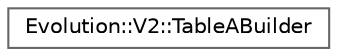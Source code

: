 digraph "Graphical Class Hierarchy"
{
 // LATEX_PDF_SIZE
  bgcolor="transparent";
  edge [fontname=Helvetica,fontsize=10,labelfontname=Helvetica,labelfontsize=10];
  node [fontname=Helvetica,fontsize=10,shape=box,height=0.2,width=0.4];
  rankdir="LR";
  Node0 [id="Node000000",label="Evolution::V2::TableABuilder",height=0.2,width=0.4,color="grey40", fillcolor="white", style="filled",URL="$structEvolution_1_1V2_1_1TableABuilder.html",tooltip=" "];
}
